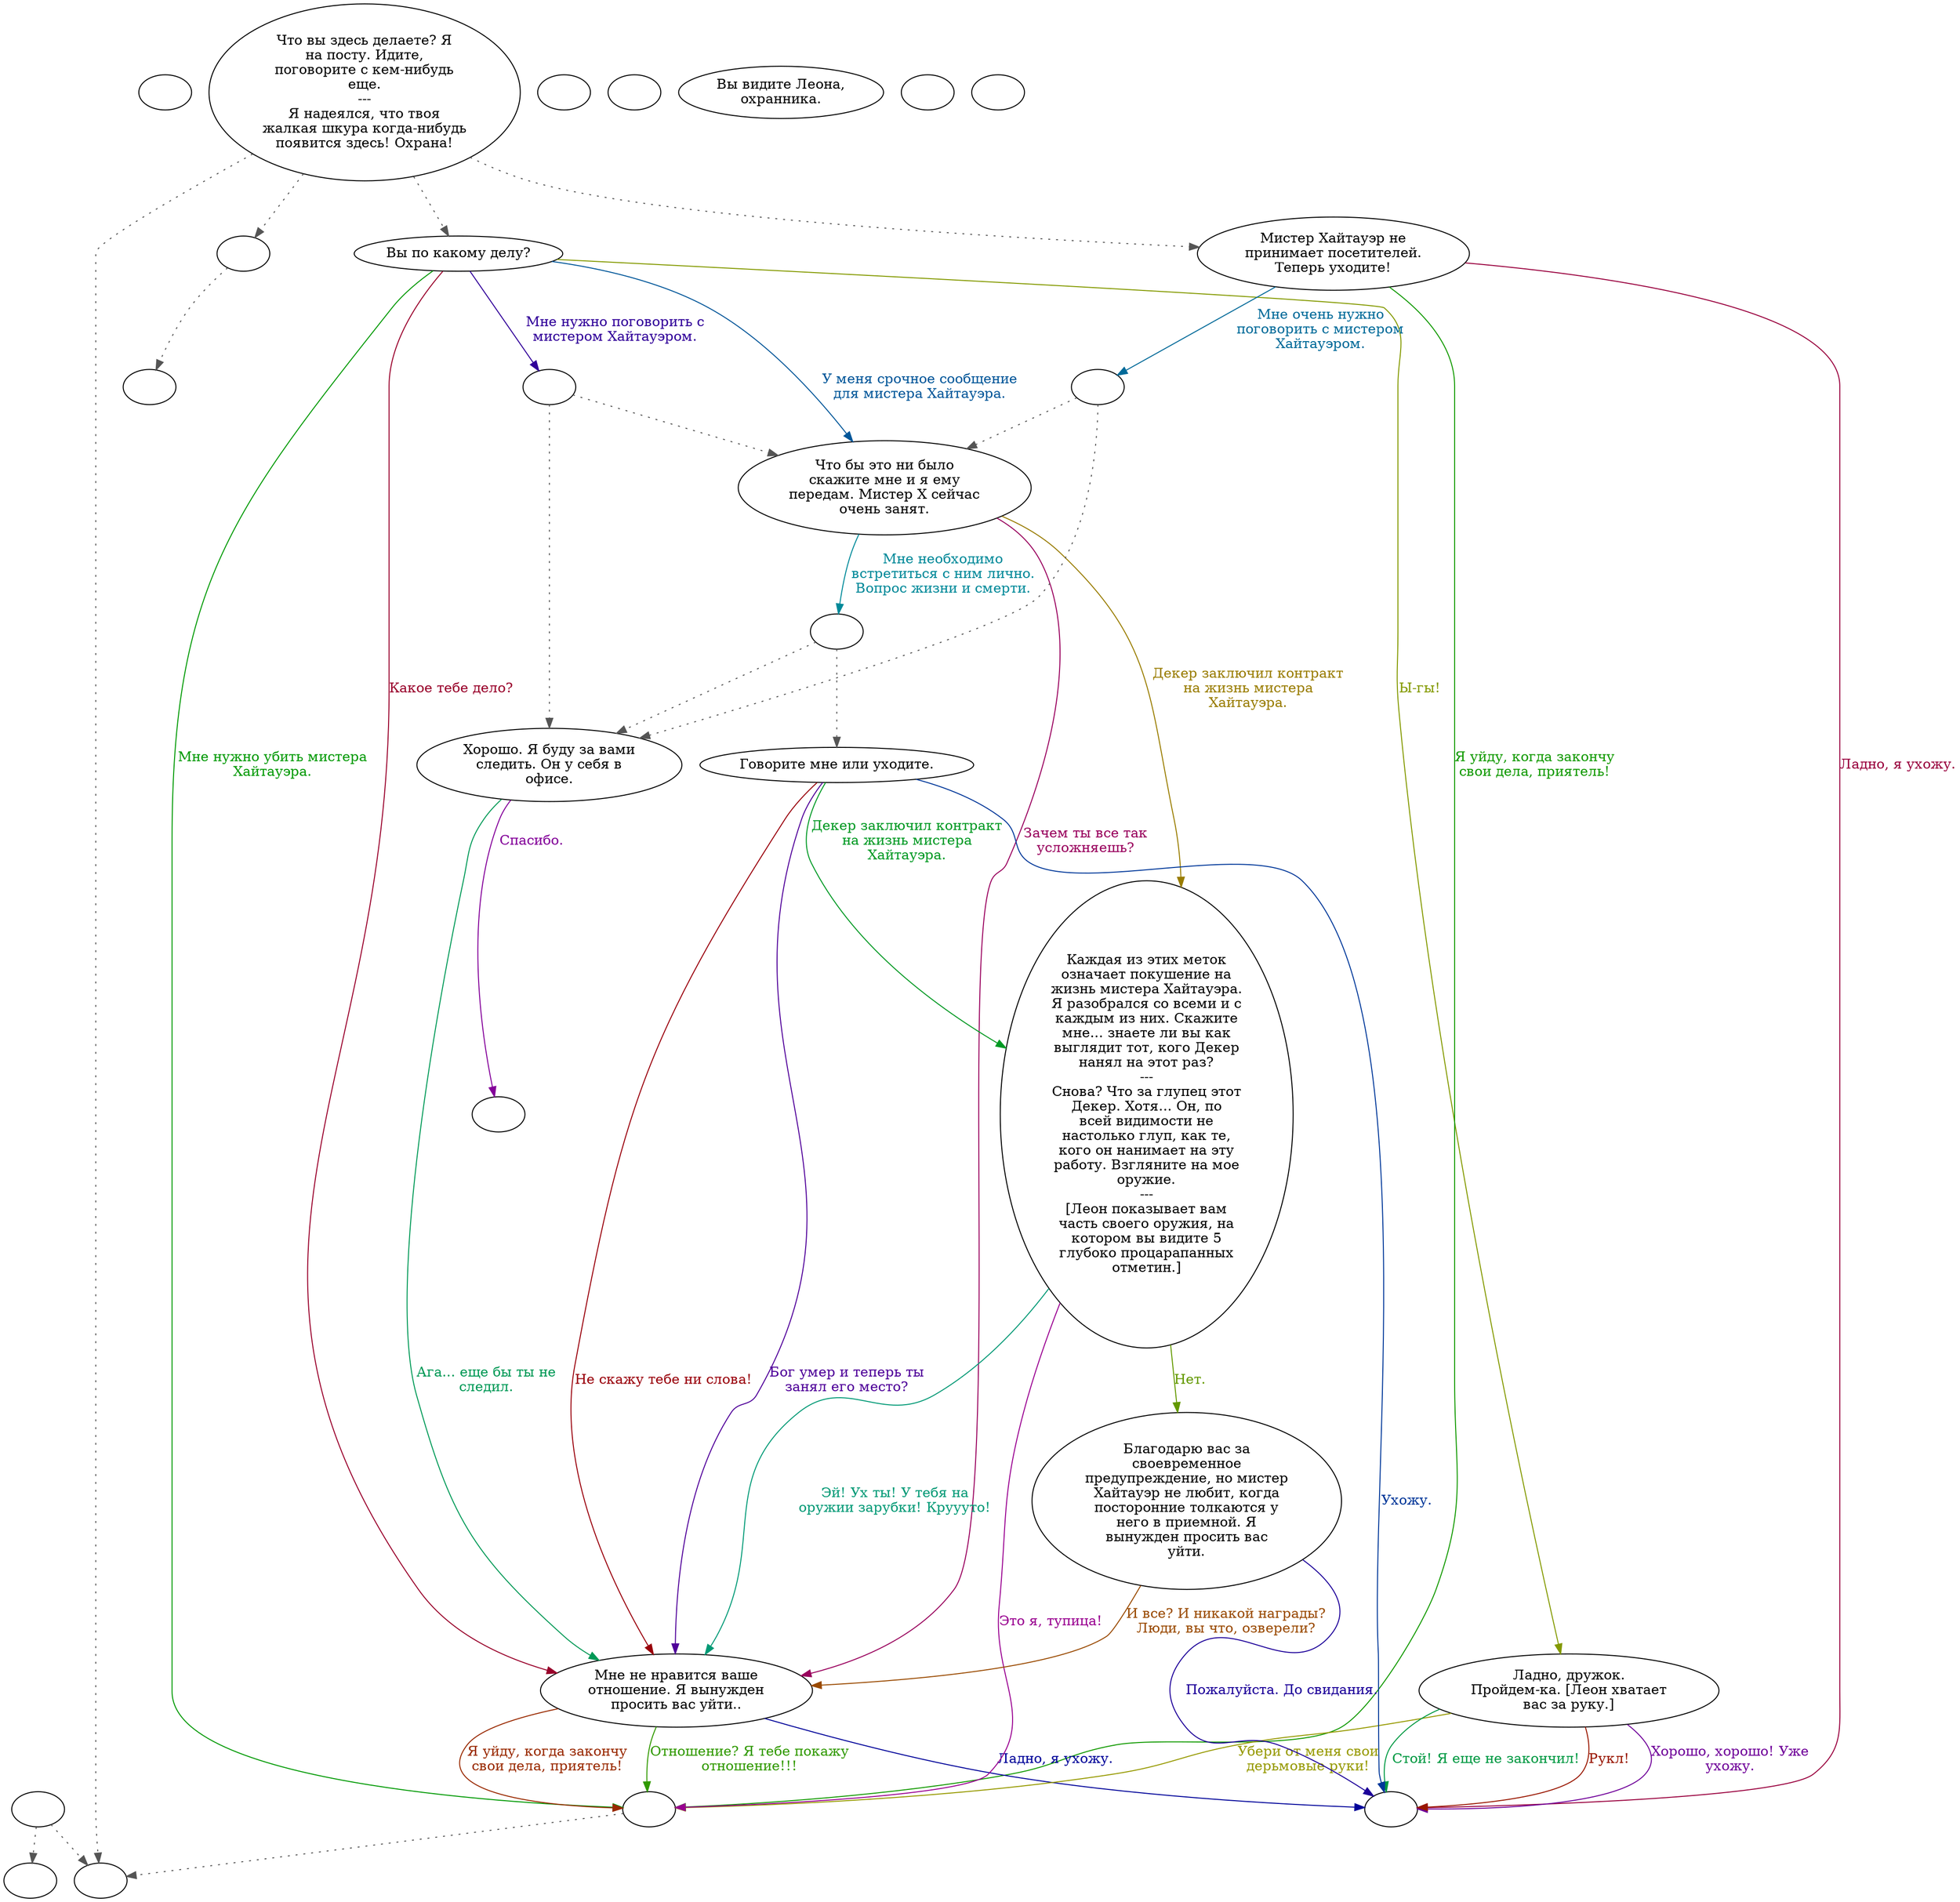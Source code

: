 digraph htwrleon {
  "start" [style=filled       fillcolor="#FFFFFF"       color="#000000"]
  "start" [label=""]
  "combat" [style=filled       fillcolor="#FFFFFF"       color="#000000"]
  "combat" [label=""]
  "critter_p_proc" [style=filled       fillcolor="#FFFFFF"       color="#000000"]
  "critter_p_proc" -> "combat" [style=dotted color="#555555"]
  "critter_p_proc" -> "LeonPerformDump" [style=dotted color="#555555"]
  "critter_p_proc" [label=""]
  "pickup_p_proc" [style=filled       fillcolor="#FFFFFF"       color="#000000"]
  "pickup_p_proc" [label=""]
  "talk_p_proc" [style=filled       fillcolor="#FFFFFF"       color="#000000"]
  "talk_p_proc" -> "get_reaction" [style=dotted color="#555555"]
  "talk_p_proc" -> "combat" [style=dotted color="#555555"]
  "talk_p_proc" -> "Leon01" [style=dotted color="#555555"]
  "talk_p_proc" -> "Leon08" [style=dotted color="#555555"]
  "talk_p_proc" [label="Что вы здесь делаете? Я\nна посту. Идите,\nпоговорите с кем-нибудь\nеще.\n---\nЯ надеялся, что твоя\nжалкая шкура когда-нибудь\nпоявится здесь! Охрана!"]
  "destroy_p_proc" [style=filled       fillcolor="#FFFFFF"       color="#000000"]
  "destroy_p_proc" [label=""]
  "look_at_p_proc" [style=filled       fillcolor="#FFFFFF"       color="#000000"]
  "look_at_p_proc" [label="Вы видите Леона,\nохранника."]
  "damage_p_proc" [style=filled       fillcolor="#FFFFFF"       color="#000000"]
  "damage_p_proc" [label=""]
  "map_enter_p_proc" [style=filled       fillcolor="#FFFFFF"       color="#000000"]
  "map_enter_p_proc" [label=""]
  "Leon01" [style=filled       fillcolor="#FFFFFF"       color="#000000"]
  "Leon01" [label="Вы по какому делу?"]
  "Leon01" -> "Leon01a" [label="Мне нужно поговорить с\nмистером Хайтауэром." color="#300099" fontcolor="#300099"]
  "Leon01" -> "LeonCombat" [label="Мне нужно убить мистера\nХайтауэра." color="#009903" fontcolor="#009903"]
  "Leon01" -> "Leon03" [label="Какое тебе дело?" color="#99002A" fontcolor="#99002A"]
  "Leon01" -> "Leon04" [label="У меня срочное сообщение\nдля мистера Хайтауэра." color="#005699" fontcolor="#005699"]
  "Leon01" -> "Leon09" [label="Ы-гы!" color="#839900" fontcolor="#839900"]
  "Leon01a" [style=filled       fillcolor="#FFFFFF"       color="#000000"]
  "Leon01a" -> "Leon02" [style=dotted color="#555555"]
  "Leon01a" -> "Leon04" [style=dotted color="#555555"]
  "Leon01a" [label=""]
  "Leon02" [style=filled       fillcolor="#FFFFFF"       color="#000000"]
  "Leon02" [label="Хорошо. Я буду за вами\nследить. Он у себя в\nофисе."]
  "Leon02" -> "LeonEnd" [label="Спасибо." color="#830099" fontcolor="#830099"]
  "Leon02" -> "Leon03" [label="Ага... еще бы ты не\nследил." color="#009956" fontcolor="#009956"]
  "Leon03" [style=filled       fillcolor="#FFFFFF"       color="#000000"]
  "Leon03" [label="Мне не нравится ваше\nотношение. Я вынужден\nпросить вас уйти.."]
  "Leon03" -> "LeonCombat" [label="Я уйду, когда закончу\nсвои дела, приятель!" color="#992900" fontcolor="#992900"]
  "Leon03" -> "LeonKickOut" [label="Ладно, я ухожу." color="#000399" fontcolor="#000399"]
  "Leon03" -> "LeonCombat" [label="Отношение? Я тебе покажу\nотношение!!!" color="#309900" fontcolor="#309900"]
  "Leon04" [style=filled       fillcolor="#FFFFFF"       color="#000000"]
  "Leon04" [label="Что бы это ни было\nскажите мне и я ему\nпередам. Мистер Х сейчас\nочень занят."]
  "Leon04" -> "Leon03" [label="Зачем ты все так\nусложняешь?" color="#99005D" fontcolor="#99005D"]
  "Leon04" -> "Leon04a" [label="Мне необходимо\nвстретиться с ним лично.\nВопрос жизни и смерти." color="#008999" fontcolor="#008999"]
  "Leon04" -> "Leon06" [label="Декер заключил контракт\nна жизнь мистера\nХайтауэра." color="#997C00" fontcolor="#997C00"]
  "Leon04a" [style=filled       fillcolor="#FFFFFF"       color="#000000"]
  "Leon04a" -> "Leon02" [style=dotted color="#555555"]
  "Leon04a" -> "Leon05" [style=dotted color="#555555"]
  "Leon04a" [label=""]
  "Leon05" [style=filled       fillcolor="#FFFFFF"       color="#000000"]
  "Leon05" [label="Говорите мне или уходите."]
  "Leon05" -> "Leon03" [label="Бог умер и теперь ты\nзанял его место?" color="#4F0099" fontcolor="#4F0099"]
  "Leon05" -> "Leon06" [label="Декер заключил контракт\nна жизнь мистера\nХайтауэра." color="#009923" fontcolor="#009923"]
  "Leon05" -> "Leon03" [label="Не скажу тебе ни слова!" color="#99000A" fontcolor="#99000A"]
  "Leon05" -> "LeonKickOut" [label="Ухожу." color="#003799" fontcolor="#003799"]
  "Leon06" [style=filled       fillcolor="#FFFFFF"       color="#000000"]
  "Leon06" [label="Каждая из этих меток\nозначает покушение на\nжизнь мистера Хайтауэра.\nЯ разобрался со всеми и с\nкаждым из них. Скажите\nмне... знаете ли вы как\nвыглядит тот, кого Декер\nнанял на этот раз?\n---\nСнова? Что за глупец этот\nДекер. Хотя... Он, по\nвсей видимости не\nнастолько глуп, как те,\nкого он нанимает на эту\nработу. Взгляните на мое\nоружие.\n---\n[Леон показывает вам\nчасть своего оружия, на\nкотором вы видите 5\nглубоко процарапанных\nотметин.]"]
  "Leon06" -> "Leon07" [label="Нет." color="#639900" fontcolor="#639900"]
  "Leon06" -> "LeonCombat" [label="Это я, тупица!" color="#990090" fontcolor="#990090"]
  "Leon06" -> "Leon03" [label="Эй! Ух ты! У тебя на\nоружии зарубки! Круууто!" color="#009975" fontcolor="#009975"]
  "Leon07" [style=filled       fillcolor="#FFFFFF"       color="#000000"]
  "Leon07" [label="Благодарю вас за\nсвоевременное\nпредупреждение, но мистер\nХайтауэр не любит, когда\nпосторонние толкаются у\nнего в приемной. Я\nвынужден просить вас\nуйти."]
  "Leon07" -> "Leon03" [label="И все? И никакой награды?\nЛюди, вы что, озверели?" color="#994900" fontcolor="#994900"]
  "Leon07" -> "LeonKickOut" [label="Пожалуйста. До свидания." color="#1C0099" fontcolor="#1C0099"]
  "Leon08" [style=filled       fillcolor="#FFFFFF"       color="#000000"]
  "Leon08" [label="Мистер Хайтауэр не\nпринимает посетителей.\nТеперь уходите!"]
  "Leon08" -> "LeonCombat" [label="Я уйду, когда закончу\nсвои дела, приятель!" color="#109900" fontcolor="#109900"]
  "Leon08" -> "LeonKickOut" [label="Ладно, я ухожу." color="#99003D" fontcolor="#99003D"]
  "Leon08" -> "Leon08a" [label="Мне очень нужно\nпоговорить с мистером\nХайтауэром." color="#006A99" fontcolor="#006A99"]
  "Leon08a" [style=filled       fillcolor="#FFFFFF"       color="#000000"]
  "Leon08a" -> "Leon02" [style=dotted color="#555555"]
  "Leon08a" -> "Leon04" [style=dotted color="#555555"]
  "Leon08a" [label=""]
  "Leon09" [style=filled       fillcolor="#FFFFFF"       color="#000000"]
  "Leon09" [label="Ладно, дружок.\nПройдем-ка. [Леон хватает\nвас за руку.]"]
  "Leon09" -> "LeonCombat" [label="Убери от меня свои\nдерьмовые руки!" color="#969900" fontcolor="#969900"]
  "Leon09" -> "LeonKickOut" [label="Хорошо, хорошо! Уже\nухожу." color="#6F0099" fontcolor="#6F0099"]
  "Leon09" -> "LeonKickOut" [label="Стой! Я еще не закончил!" color="#009942" fontcolor="#009942"]
  "Leon09" -> "LeonKickOut" [label="Рукл!" color="#991600" fontcolor="#991600"]
  "LeonEnd" [style=filled       fillcolor="#FFFFFF"       color="#000000"]
  "LeonEnd" [label=""]
  "LeonKickOut" [style=filled       fillcolor="#FFFFFF"       color="#000000"]
  "LeonKickOut" [label=""]
  "LeonPerformDump" [style=filled       fillcolor="#FFFFFF"       color="#000000"]
  "LeonPerformDump" [label=""]
  "LeonCombat" [style=filled       fillcolor="#FFFFFF"       color="#000000"]
  "LeonCombat" -> "combat" [style=dotted color="#555555"]
  "LeonCombat" [label=""]
  "get_reaction" [style=filled       fillcolor="#FFFFFF"       color="#000000"]
  "get_reaction" -> "ReactToLevel" [style=dotted color="#555555"]
  "get_reaction" [label=""]
  "ReactToLevel" [style=filled       fillcolor="#FFFFFF"       color="#000000"]
  "ReactToLevel" [label=""]
}